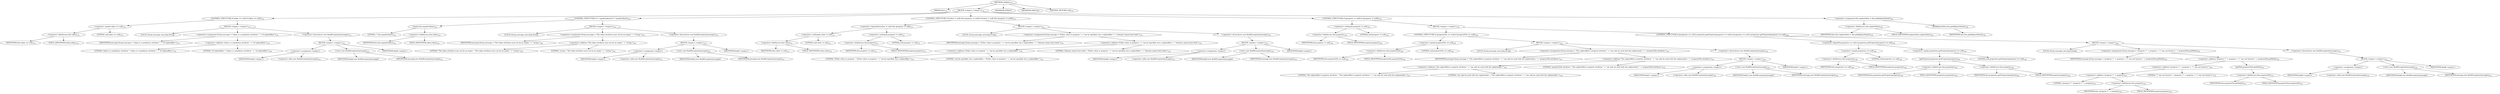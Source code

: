 digraph "validate" {  
"265" [label = <(METHOD,validate)<SUB>116</SUB>> ]
"20" [label = <(PARAM,this)<SUB>116</SUB>> ]
"266" [label = <(BLOCK,&lt;empty&gt;,&lt;empty&gt;)<SUB>116</SUB>> ]
"267" [label = <(CONTROL_STRUCTURE,if (token == null),if (token == null))<SUB>118</SUB>> ]
"268" [label = <(&lt;operator&gt;.equals,token == null)<SUB>118</SUB>> ]
"269" [label = <(&lt;operator&gt;.fieldAccess,this.token)<SUB>118</SUB>> ]
"270" [label = <(IDENTIFIER,this,token == null)<SUB>118</SUB>> ]
"271" [label = <(FIELD_IDENTIFIER,token,token)<SUB>118</SUB>> ]
"272" [label = <(LITERAL,null,token == null)<SUB>118</SUB>> ]
"273" [label = <(BLOCK,&lt;empty&gt;,&lt;empty&gt;)<SUB>118</SUB>> ]
"274" [label = <(LOCAL,String message: java.lang.String)> ]
"275" [label = <(&lt;operator&gt;.assignment,String message = &quot;token is a mandatory attribute &quot; + &quot;of replacefilter.&quot;)<SUB>119</SUB>> ]
"276" [label = <(IDENTIFIER,message,String message = &quot;token is a mandatory attribute &quot; + &quot;of replacefilter.&quot;)<SUB>119</SUB>> ]
"277" [label = <(&lt;operator&gt;.addition,&quot;token is a mandatory attribute &quot; + &quot;of replacefilter.&quot;)<SUB>119</SUB>> ]
"278" [label = <(LITERAL,&quot;token is a mandatory attribute &quot;,&quot;token is a mandatory attribute &quot; + &quot;of replacefilter.&quot;)<SUB>119</SUB>> ]
"279" [label = <(LITERAL,&quot;of replacefilter.&quot;,&quot;token is a mandatory attribute &quot; + &quot;of replacefilter.&quot;)<SUB>120</SUB>> ]
"280" [label = <(&lt;operator&gt;.throw,throw new BuildException(message);)<SUB>121</SUB>> ]
"281" [label = <(BLOCK,&lt;empty&gt;,&lt;empty&gt;)<SUB>121</SUB>> ]
"282" [label = <(&lt;operator&gt;.assignment,&lt;empty&gt;)> ]
"283" [label = <(IDENTIFIER,$obj4,&lt;empty&gt;)> ]
"284" [label = <(&lt;operator&gt;.alloc,new BuildException(message))<SUB>121</SUB>> ]
"285" [label = <(&lt;init&gt;,new BuildException(message))<SUB>121</SUB>> ]
"286" [label = <(IDENTIFIER,$obj4,new BuildException(message))> ]
"287" [label = <(IDENTIFIER,message,new BuildException(message))<SUB>121</SUB>> ]
"288" [label = <(IDENTIFIER,$obj4,&lt;empty&gt;)> ]
"289" [label = <(CONTROL_STRUCTURE,if (&quot;&quot;.equals(token)),if (&quot;&quot;.equals(token)))<SUB>124</SUB>> ]
"290" [label = <(equals,this.equals(token))<SUB>124</SUB>> ]
"291" [label = <(LITERAL,&quot;&quot;,this.equals(token))<SUB>124</SUB>> ]
"292" [label = <(&lt;operator&gt;.fieldAccess,this.token)<SUB>124</SUB>> ]
"293" [label = <(IDENTIFIER,this,this.equals(token))<SUB>124</SUB>> ]
"294" [label = <(FIELD_IDENTIFIER,token,token)<SUB>124</SUB>> ]
"295" [label = <(BLOCK,&lt;empty&gt;,&lt;empty&gt;)<SUB>124</SUB>> ]
"296" [label = <(LOCAL,String message: java.lang.String)> ]
"297" [label = <(&lt;operator&gt;.assignment,String message = &quot;The token attribute must not be an empty &quot; + &quot;string.&quot;)<SUB>125</SUB>> ]
"298" [label = <(IDENTIFIER,message,String message = &quot;The token attribute must not be an empty &quot; + &quot;string.&quot;)<SUB>125</SUB>> ]
"299" [label = <(&lt;operator&gt;.addition,&quot;The token attribute must not be an empty &quot; + &quot;string.&quot;)<SUB>125</SUB>> ]
"300" [label = <(LITERAL,&quot;The token attribute must not be an empty &quot;,&quot;The token attribute must not be an empty &quot; + &quot;string.&quot;)<SUB>125</SUB>> ]
"301" [label = <(LITERAL,&quot;string.&quot;,&quot;The token attribute must not be an empty &quot; + &quot;string.&quot;)<SUB>126</SUB>> ]
"302" [label = <(&lt;operator&gt;.throw,throw new BuildException(message);)<SUB>127</SUB>> ]
"303" [label = <(BLOCK,&lt;empty&gt;,&lt;empty&gt;)<SUB>127</SUB>> ]
"304" [label = <(&lt;operator&gt;.assignment,&lt;empty&gt;)> ]
"305" [label = <(IDENTIFIER,$obj5,&lt;empty&gt;)> ]
"306" [label = <(&lt;operator&gt;.alloc,new BuildException(message))<SUB>127</SUB>> ]
"307" [label = <(&lt;init&gt;,new BuildException(message))<SUB>127</SUB>> ]
"308" [label = <(IDENTIFIER,$obj5,new BuildException(message))> ]
"309" [label = <(IDENTIFIER,message,new BuildException(message))<SUB>127</SUB>> ]
"310" [label = <(IDENTIFIER,$obj5,&lt;empty&gt;)> ]
"311" [label = <(CONTROL_STRUCTURE,if ((value != null) &amp;&amp; (property != null)),if ((value != null) &amp;&amp; (property != null)))<SUB>131</SUB>> ]
"312" [label = <(&lt;operator&gt;.logicalAnd,(value != null) &amp;&amp; (property != null))<SUB>131</SUB>> ]
"313" [label = <(&lt;operator&gt;.notEquals,value != null)<SUB>131</SUB>> ]
"314" [label = <(&lt;operator&gt;.fieldAccess,this.value)<SUB>131</SUB>> ]
"315" [label = <(IDENTIFIER,this,value != null)<SUB>131</SUB>> ]
"316" [label = <(FIELD_IDENTIFIER,value,value)<SUB>131</SUB>> ]
"317" [label = <(LITERAL,null,value != null)<SUB>131</SUB>> ]
"318" [label = <(&lt;operator&gt;.notEquals,property != null)<SUB>131</SUB>> ]
"319" [label = <(&lt;operator&gt;.fieldAccess,this.property)<SUB>131</SUB>> ]
"320" [label = <(IDENTIFIER,this,property != null)<SUB>131</SUB>> ]
"321" [label = <(FIELD_IDENTIFIER,property,property)<SUB>131</SUB>> ]
"322" [label = <(LITERAL,null,property != null)<SUB>131</SUB>> ]
"323" [label = <(BLOCK,&lt;empty&gt;,&lt;empty&gt;)<SUB>131</SUB>> ]
"324" [label = <(LOCAL,String message: java.lang.String)> ]
"325" [label = <(&lt;operator&gt;.assignment,String message = &quot;Either value or property &quot; + &quot;can be specified, but a replacefilter &quot; + &quot;element cannot have both.&quot;)<SUB>132</SUB>> ]
"326" [label = <(IDENTIFIER,message,String message = &quot;Either value or property &quot; + &quot;can be specified, but a replacefilter &quot; + &quot;element cannot have both.&quot;)<SUB>132</SUB>> ]
"327" [label = <(&lt;operator&gt;.addition,&quot;Either value or property &quot; + &quot;can be specified, but a replacefilter &quot; + &quot;element cannot have both.&quot;)<SUB>132</SUB>> ]
"328" [label = <(&lt;operator&gt;.addition,&quot;Either value or property &quot; + &quot;can be specified, but a replacefilter &quot;)<SUB>132</SUB>> ]
"329" [label = <(LITERAL,&quot;Either value or property &quot;,&quot;Either value or property &quot; + &quot;can be specified, but a replacefilter &quot;)<SUB>132</SUB>> ]
"330" [label = <(LITERAL,&quot;can be specified, but a replacefilter &quot;,&quot;Either value or property &quot; + &quot;can be specified, but a replacefilter &quot;)<SUB>133</SUB>> ]
"331" [label = <(LITERAL,&quot;element cannot have both.&quot;,&quot;Either value or property &quot; + &quot;can be specified, but a replacefilter &quot; + &quot;element cannot have both.&quot;)<SUB>134</SUB>> ]
"332" [label = <(&lt;operator&gt;.throw,throw new BuildException(message);)<SUB>135</SUB>> ]
"333" [label = <(BLOCK,&lt;empty&gt;,&lt;empty&gt;)<SUB>135</SUB>> ]
"334" [label = <(&lt;operator&gt;.assignment,&lt;empty&gt;)> ]
"335" [label = <(IDENTIFIER,$obj6,&lt;empty&gt;)> ]
"336" [label = <(&lt;operator&gt;.alloc,new BuildException(message))<SUB>135</SUB>> ]
"337" [label = <(&lt;init&gt;,new BuildException(message))<SUB>135</SUB>> ]
"338" [label = <(IDENTIFIER,$obj6,new BuildException(message))> ]
"339" [label = <(IDENTIFIER,message,new BuildException(message))<SUB>135</SUB>> ]
"340" [label = <(IDENTIFIER,$obj6,&lt;empty&gt;)> ]
"341" [label = <(CONTROL_STRUCTURE,if ((property != null)),if ((property != null)))<SUB>138</SUB>> ]
"342" [label = <(&lt;operator&gt;.notEquals,property != null)<SUB>138</SUB>> ]
"343" [label = <(&lt;operator&gt;.fieldAccess,this.property)<SUB>138</SUB>> ]
"344" [label = <(IDENTIFIER,this,property != null)<SUB>138</SUB>> ]
"345" [label = <(FIELD_IDENTIFIER,property,property)<SUB>138</SUB>> ]
"346" [label = <(LITERAL,null,property != null)<SUB>138</SUB>> ]
"347" [label = <(BLOCK,&lt;empty&gt;,&lt;empty&gt;)<SUB>138</SUB>> ]
"348" [label = <(CONTROL_STRUCTURE,if (propertyFile == null),if (propertyFile == null))<SUB>140</SUB>> ]
"349" [label = <(&lt;operator&gt;.equals,propertyFile == null)<SUB>140</SUB>> ]
"350" [label = <(&lt;operator&gt;.fieldAccess,this.propertyFile)<SUB>140</SUB>> ]
"351" [label = <(IDENTIFIER,this,propertyFile == null)<SUB>140</SUB>> ]
"352" [label = <(FIELD_IDENTIFIER,propertyFile,propertyFile)<SUB>140</SUB>> ]
"353" [label = <(LITERAL,null,propertyFile == null)<SUB>140</SUB>> ]
"354" [label = <(BLOCK,&lt;empty&gt;,&lt;empty&gt;)<SUB>140</SUB>> ]
"355" [label = <(LOCAL,String message: java.lang.String)> ]
"356" [label = <(&lt;operator&gt;.assignment,String message = &quot;The replacefilter's property attribute &quot; + &quot;can only be used with the replacetask's &quot; + &quot;propertyFile attribute.&quot;)<SUB>141</SUB>> ]
"357" [label = <(IDENTIFIER,message,String message = &quot;The replacefilter's property attribute &quot; + &quot;can only be used with the replacetask's &quot; + &quot;propertyFile attribute.&quot;)<SUB>141</SUB>> ]
"358" [label = <(&lt;operator&gt;.addition,&quot;The replacefilter's property attribute &quot; + &quot;can only be used with the replacetask's &quot; + &quot;propertyFile attribute.&quot;)<SUB>141</SUB>> ]
"359" [label = <(&lt;operator&gt;.addition,&quot;The replacefilter's property attribute &quot; + &quot;can only be used with the replacetask's &quot;)<SUB>141</SUB>> ]
"360" [label = <(LITERAL,&quot;The replacefilter's property attribute &quot;,&quot;The replacefilter's property attribute &quot; + &quot;can only be used with the replacetask's &quot;)<SUB>141</SUB>> ]
"361" [label = <(LITERAL,&quot;can only be used with the replacetask's &quot;,&quot;The replacefilter's property attribute &quot; + &quot;can only be used with the replacetask's &quot;)<SUB>142</SUB>> ]
"362" [label = <(LITERAL,&quot;propertyFile attribute.&quot;,&quot;The replacefilter's property attribute &quot; + &quot;can only be used with the replacetask's &quot; + &quot;propertyFile attribute.&quot;)<SUB>143</SUB>> ]
"363" [label = <(&lt;operator&gt;.throw,throw new BuildException(message);)<SUB>144</SUB>> ]
"364" [label = <(BLOCK,&lt;empty&gt;,&lt;empty&gt;)<SUB>144</SUB>> ]
"365" [label = <(&lt;operator&gt;.assignment,&lt;empty&gt;)> ]
"366" [label = <(IDENTIFIER,$obj7,&lt;empty&gt;)> ]
"367" [label = <(&lt;operator&gt;.alloc,new BuildException(message))<SUB>144</SUB>> ]
"368" [label = <(&lt;init&gt;,new BuildException(message))<SUB>144</SUB>> ]
"369" [label = <(IDENTIFIER,$obj7,new BuildException(message))> ]
"370" [label = <(IDENTIFIER,message,new BuildException(message))<SUB>144</SUB>> ]
"371" [label = <(IDENTIFIER,$obj7,&lt;empty&gt;)> ]
"372" [label = <(CONTROL_STRUCTURE,if (properties == null || properties.getProperty(property) == null),if (properties == null || properties.getProperty(property) == null))<SUB>148</SUB>> ]
"373" [label = <(&lt;operator&gt;.logicalOr,properties == null || properties.getProperty(property) == null)<SUB>148</SUB>> ]
"374" [label = <(&lt;operator&gt;.equals,properties == null)<SUB>148</SUB>> ]
"375" [label = <(&lt;operator&gt;.fieldAccess,this.properties)<SUB>148</SUB>> ]
"376" [label = <(IDENTIFIER,this,properties == null)<SUB>148</SUB>> ]
"377" [label = <(FIELD_IDENTIFIER,properties,properties)<SUB>148</SUB>> ]
"378" [label = <(LITERAL,null,properties == null)<SUB>148</SUB>> ]
"379" [label = <(&lt;operator&gt;.equals,properties.getProperty(property) == null)<SUB>149</SUB>> ]
"380" [label = <(getProperty,properties.getProperty(property))<SUB>149</SUB>> ]
"381" [label = <(&lt;operator&gt;.fieldAccess,this.properties)<SUB>149</SUB>> ]
"382" [label = <(IDENTIFIER,this,properties.getProperty(property))<SUB>149</SUB>> ]
"383" [label = <(FIELD_IDENTIFIER,properties,properties)<SUB>149</SUB>> ]
"384" [label = <(&lt;operator&gt;.fieldAccess,this.property)<SUB>149</SUB>> ]
"385" [label = <(IDENTIFIER,this,properties.getProperty(property))<SUB>149</SUB>> ]
"386" [label = <(FIELD_IDENTIFIER,property,property)<SUB>149</SUB>> ]
"387" [label = <(LITERAL,null,properties.getProperty(property) == null)<SUB>149</SUB>> ]
"388" [label = <(BLOCK,&lt;empty&gt;,&lt;empty&gt;)<SUB>149</SUB>> ]
"389" [label = <(LOCAL,String message: java.lang.String)> ]
"390" [label = <(&lt;operator&gt;.assignment,String message = &quot;property \&quot;&quot; + property + &quot;\&quot; was not found in &quot; + propertyFile.getPath())<SUB>150</SUB>> ]
"391" [label = <(IDENTIFIER,message,String message = &quot;property \&quot;&quot; + property + &quot;\&quot; was not found in &quot; + propertyFile.getPath())<SUB>150</SUB>> ]
"392" [label = <(&lt;operator&gt;.addition,&quot;property \&quot;&quot; + property + &quot;\&quot; was not found in &quot; + propertyFile.getPath())<SUB>150</SUB>> ]
"393" [label = <(&lt;operator&gt;.addition,&quot;property \&quot;&quot; + property + &quot;\&quot; was not found in &quot;)<SUB>150</SUB>> ]
"394" [label = <(&lt;operator&gt;.addition,&quot;property \&quot;&quot; + property)<SUB>150</SUB>> ]
"395" [label = <(LITERAL,&quot;property \&quot;&quot;,&quot;property \&quot;&quot; + property)<SUB>150</SUB>> ]
"396" [label = <(&lt;operator&gt;.fieldAccess,this.property)<SUB>150</SUB>> ]
"397" [label = <(IDENTIFIER,this,&quot;property \&quot;&quot; + property)<SUB>150</SUB>> ]
"398" [label = <(FIELD_IDENTIFIER,property,property)<SUB>150</SUB>> ]
"399" [label = <(LITERAL,&quot;\&quot; was not found in &quot;,&quot;property \&quot;&quot; + property + &quot;\&quot; was not found in &quot;)<SUB>151</SUB>> ]
"400" [label = <(getPath,propertyFile.getPath())<SUB>151</SUB>> ]
"401" [label = <(&lt;operator&gt;.fieldAccess,this.propertyFile)<SUB>151</SUB>> ]
"402" [label = <(IDENTIFIER,this,propertyFile.getPath())<SUB>151</SUB>> ]
"403" [label = <(FIELD_IDENTIFIER,propertyFile,propertyFile)<SUB>151</SUB>> ]
"404" [label = <(&lt;operator&gt;.throw,throw new BuildException(message);)<SUB>152</SUB>> ]
"405" [label = <(BLOCK,&lt;empty&gt;,&lt;empty&gt;)<SUB>152</SUB>> ]
"406" [label = <(&lt;operator&gt;.assignment,&lt;empty&gt;)> ]
"407" [label = <(IDENTIFIER,$obj8,&lt;empty&gt;)> ]
"408" [label = <(&lt;operator&gt;.alloc,new BuildException(message))<SUB>152</SUB>> ]
"409" [label = <(&lt;init&gt;,new BuildException(message))<SUB>152</SUB>> ]
"410" [label = <(IDENTIFIER,$obj8,new BuildException(message))> ]
"411" [label = <(IDENTIFIER,message,new BuildException(message))<SUB>152</SUB>> ]
"412" [label = <(IDENTIFIER,$obj8,&lt;empty&gt;)> ]
"413" [label = <(&lt;operator&gt;.assignment,this.replaceValue = this.getReplaceValue())<SUB>156</SUB>> ]
"414" [label = <(&lt;operator&gt;.fieldAccess,this.replaceValue)<SUB>156</SUB>> ]
"415" [label = <(IDENTIFIER,this,this.replaceValue = this.getReplaceValue())<SUB>156</SUB>> ]
"416" [label = <(FIELD_IDENTIFIER,replaceValue,replaceValue)<SUB>156</SUB>> ]
"417" [label = <(getReplaceValue,this.getReplaceValue())<SUB>156</SUB>> ]
"19" [label = <(IDENTIFIER,this,this.getReplaceValue())<SUB>156</SUB>> ]
"418" [label = <(MODIFIER,PUBLIC)> ]
"419" [label = <(MODIFIER,VIRTUAL)> ]
"420" [label = <(METHOD_RETURN,void)<SUB>116</SUB>> ]
  "265" -> "20" 
  "265" -> "266" 
  "265" -> "418" 
  "265" -> "419" 
  "265" -> "420" 
  "266" -> "267" 
  "266" -> "289" 
  "266" -> "311" 
  "266" -> "341" 
  "266" -> "413" 
  "267" -> "268" 
  "267" -> "273" 
  "268" -> "269" 
  "268" -> "272" 
  "269" -> "270" 
  "269" -> "271" 
  "273" -> "274" 
  "273" -> "275" 
  "273" -> "280" 
  "275" -> "276" 
  "275" -> "277" 
  "277" -> "278" 
  "277" -> "279" 
  "280" -> "281" 
  "281" -> "282" 
  "281" -> "285" 
  "281" -> "288" 
  "282" -> "283" 
  "282" -> "284" 
  "285" -> "286" 
  "285" -> "287" 
  "289" -> "290" 
  "289" -> "295" 
  "290" -> "291" 
  "290" -> "292" 
  "292" -> "293" 
  "292" -> "294" 
  "295" -> "296" 
  "295" -> "297" 
  "295" -> "302" 
  "297" -> "298" 
  "297" -> "299" 
  "299" -> "300" 
  "299" -> "301" 
  "302" -> "303" 
  "303" -> "304" 
  "303" -> "307" 
  "303" -> "310" 
  "304" -> "305" 
  "304" -> "306" 
  "307" -> "308" 
  "307" -> "309" 
  "311" -> "312" 
  "311" -> "323" 
  "312" -> "313" 
  "312" -> "318" 
  "313" -> "314" 
  "313" -> "317" 
  "314" -> "315" 
  "314" -> "316" 
  "318" -> "319" 
  "318" -> "322" 
  "319" -> "320" 
  "319" -> "321" 
  "323" -> "324" 
  "323" -> "325" 
  "323" -> "332" 
  "325" -> "326" 
  "325" -> "327" 
  "327" -> "328" 
  "327" -> "331" 
  "328" -> "329" 
  "328" -> "330" 
  "332" -> "333" 
  "333" -> "334" 
  "333" -> "337" 
  "333" -> "340" 
  "334" -> "335" 
  "334" -> "336" 
  "337" -> "338" 
  "337" -> "339" 
  "341" -> "342" 
  "341" -> "347" 
  "342" -> "343" 
  "342" -> "346" 
  "343" -> "344" 
  "343" -> "345" 
  "347" -> "348" 
  "347" -> "372" 
  "348" -> "349" 
  "348" -> "354" 
  "349" -> "350" 
  "349" -> "353" 
  "350" -> "351" 
  "350" -> "352" 
  "354" -> "355" 
  "354" -> "356" 
  "354" -> "363" 
  "356" -> "357" 
  "356" -> "358" 
  "358" -> "359" 
  "358" -> "362" 
  "359" -> "360" 
  "359" -> "361" 
  "363" -> "364" 
  "364" -> "365" 
  "364" -> "368" 
  "364" -> "371" 
  "365" -> "366" 
  "365" -> "367" 
  "368" -> "369" 
  "368" -> "370" 
  "372" -> "373" 
  "372" -> "388" 
  "373" -> "374" 
  "373" -> "379" 
  "374" -> "375" 
  "374" -> "378" 
  "375" -> "376" 
  "375" -> "377" 
  "379" -> "380" 
  "379" -> "387" 
  "380" -> "381" 
  "380" -> "384" 
  "381" -> "382" 
  "381" -> "383" 
  "384" -> "385" 
  "384" -> "386" 
  "388" -> "389" 
  "388" -> "390" 
  "388" -> "404" 
  "390" -> "391" 
  "390" -> "392" 
  "392" -> "393" 
  "392" -> "400" 
  "393" -> "394" 
  "393" -> "399" 
  "394" -> "395" 
  "394" -> "396" 
  "396" -> "397" 
  "396" -> "398" 
  "400" -> "401" 
  "401" -> "402" 
  "401" -> "403" 
  "404" -> "405" 
  "405" -> "406" 
  "405" -> "409" 
  "405" -> "412" 
  "406" -> "407" 
  "406" -> "408" 
  "409" -> "410" 
  "409" -> "411" 
  "413" -> "414" 
  "413" -> "417" 
  "414" -> "415" 
  "414" -> "416" 
  "417" -> "19" 
}
